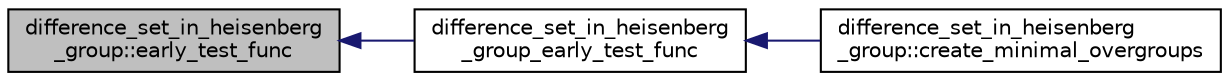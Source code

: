 digraph "difference_set_in_heisenberg_group::early_test_func"
{
  edge [fontname="Helvetica",fontsize="10",labelfontname="Helvetica",labelfontsize="10"];
  node [fontname="Helvetica",fontsize="10",shape=record];
  rankdir="LR";
  Node1497 [label="difference_set_in_heisenberg\l_group::early_test_func",height=0.2,width=0.4,color="black", fillcolor="grey75", style="filled", fontcolor="black"];
  Node1497 -> Node1498 [dir="back",color="midnightblue",fontsize="10",style="solid",fontname="Helvetica"];
  Node1498 [label="difference_set_in_heisenberg\l_group_early_test_func",height=0.2,width=0.4,color="black", fillcolor="white", style="filled",URL="$d7/db9/tao_8_c.html#a696947ce24a557d4761ee86b8b40c670"];
  Node1498 -> Node1499 [dir="back",color="midnightblue",fontsize="10",style="solid",fontname="Helvetica"];
  Node1499 [label="difference_set_in_heisenberg\l_group::create_minimal_overgroups",height=0.2,width=0.4,color="black", fillcolor="white", style="filled",URL="$de/d8a/classdifference__set__in__heisenberg__group.html#a9bde5ad5da3ebaebf98fbfd3e8110b79"];
}
